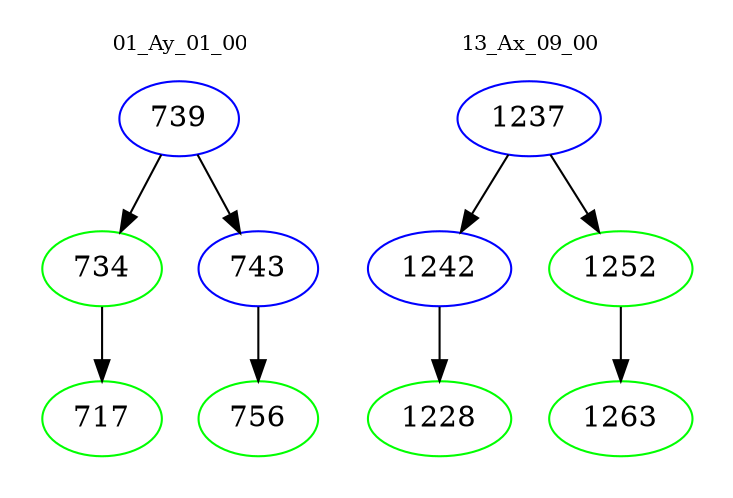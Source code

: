 digraph{
subgraph cluster_0 {
color = white
label = "01_Ay_01_00";
fontsize=10;
T0_739 [label="739", color="blue"]
T0_739 -> T0_734 [color="black"]
T0_734 [label="734", color="green"]
T0_734 -> T0_717 [color="black"]
T0_717 [label="717", color="green"]
T0_739 -> T0_743 [color="black"]
T0_743 [label="743", color="blue"]
T0_743 -> T0_756 [color="black"]
T0_756 [label="756", color="green"]
}
subgraph cluster_1 {
color = white
label = "13_Ax_09_00";
fontsize=10;
T1_1237 [label="1237", color="blue"]
T1_1237 -> T1_1242 [color="black"]
T1_1242 [label="1242", color="blue"]
T1_1242 -> T1_1228 [color="black"]
T1_1228 [label="1228", color="green"]
T1_1237 -> T1_1252 [color="black"]
T1_1252 [label="1252", color="green"]
T1_1252 -> T1_1263 [color="black"]
T1_1263 [label="1263", color="green"]
}
}
